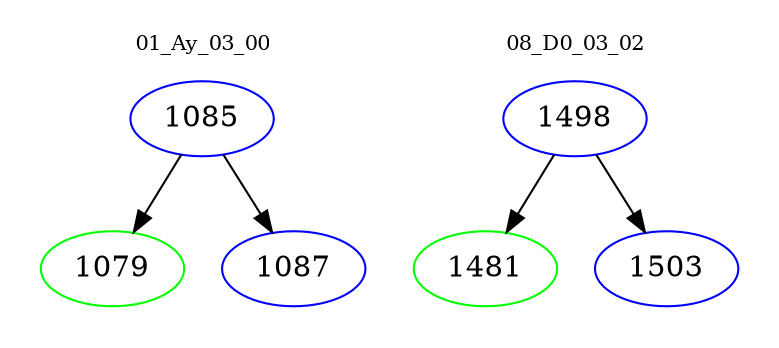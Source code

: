 digraph{
subgraph cluster_0 {
color = white
label = "01_Ay_03_00";
fontsize=10;
T0_1085 [label="1085", color="blue"]
T0_1085 -> T0_1079 [color="black"]
T0_1079 [label="1079", color="green"]
T0_1085 -> T0_1087 [color="black"]
T0_1087 [label="1087", color="blue"]
}
subgraph cluster_1 {
color = white
label = "08_D0_03_02";
fontsize=10;
T1_1498 [label="1498", color="blue"]
T1_1498 -> T1_1481 [color="black"]
T1_1481 [label="1481", color="green"]
T1_1498 -> T1_1503 [color="black"]
T1_1503 [label="1503", color="blue"]
}
}

